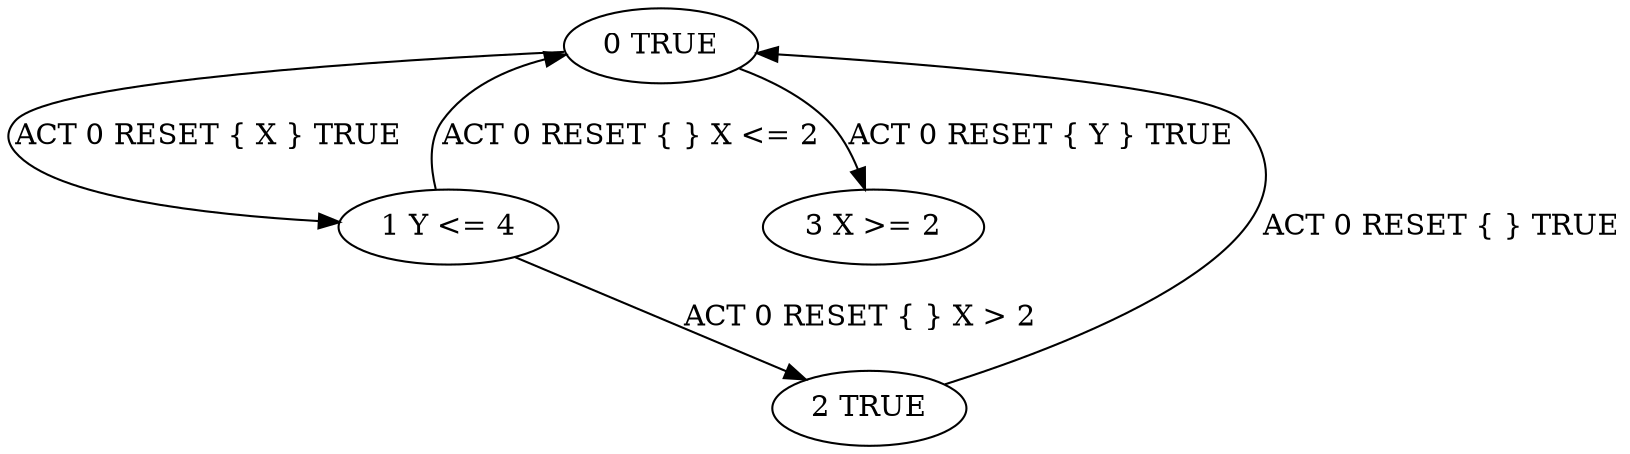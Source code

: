 digraph {
"0" [label = "0 TRUE"];
"0" -> "1" [label = "ACT 0 RESET { X } TRUE"];
"0" -> "3" [label = "ACT 0 RESET { Y } TRUE"];

"1" [label = "1 Y <= 4"];
"1" -> "0" [label = "ACT 0 RESET { } X <= 2"];
"1" -> "2" [label = "ACT 0 RESET { } X > 2"];

"2" [label = "2 TRUE"];
"2" -> "0" [label = "ACT 0 RESET { } TRUE"];

"3" [label = "3 X >= 2"];
}
